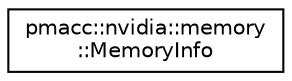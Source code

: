 digraph "Graphical Class Hierarchy"
{
 // LATEX_PDF_SIZE
  edge [fontname="Helvetica",fontsize="10",labelfontname="Helvetica",labelfontsize="10"];
  node [fontname="Helvetica",fontsize="10",shape=record];
  rankdir="LR";
  Node0 [label="pmacc::nvidia::memory\l::MemoryInfo",height=0.2,width=0.4,color="black", fillcolor="white", style="filled",URL="$classpmacc_1_1nvidia_1_1memory_1_1_memory_info.html",tooltip="Provides convenience methods for querying memory information."];
}
